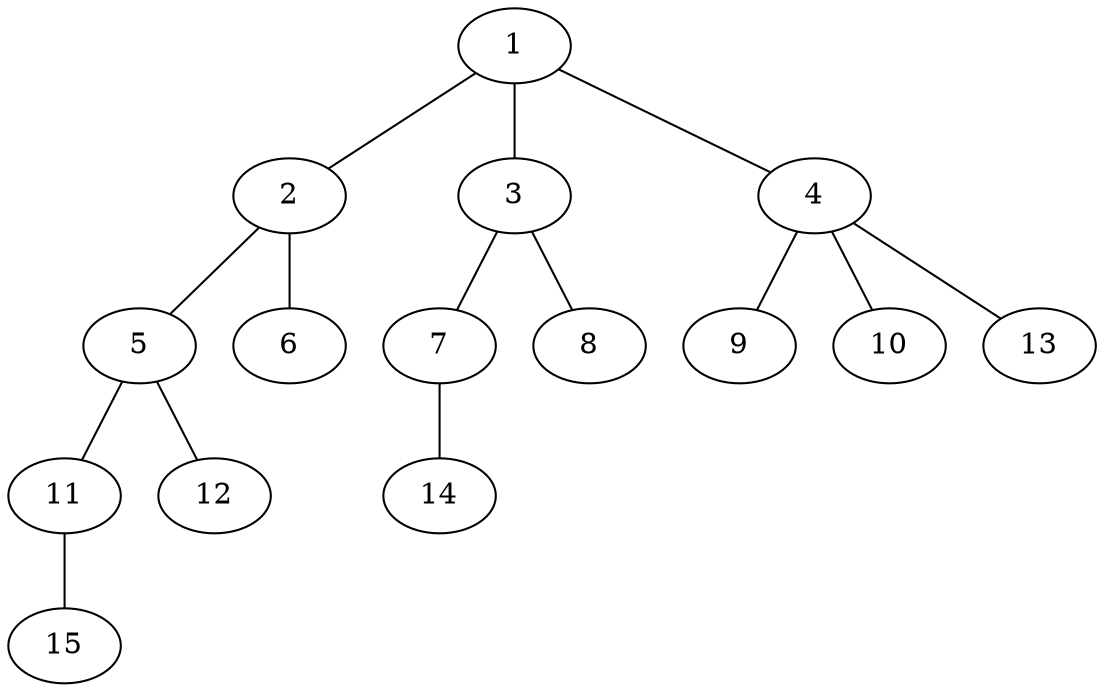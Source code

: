graph molecule_785 {
	1	 [chem=C];
	2	 [chem=C];
	1 -- 2	 [valence=2];
	3	 [chem=C];
	1 -- 3	 [valence=1];
	4	 [chem=C];
	1 -- 4	 [valence=1];
	5	 [chem=C];
	2 -- 5	 [valence=1];
	6	 [chem=Cl];
	2 -- 6	 [valence=1];
	7	 [chem=O];
	3 -- 7	 [valence=1];
	8	 [chem=O];
	3 -- 8	 [valence=2];
	9	 [chem=Cl];
	4 -- 9	 [valence=1];
	10	 [chem=Cl];
	4 -- 10	 [valence=1];
	13	 [chem=H];
	4 -- 13	 [valence=1];
	11	 [chem=O];
	5 -- 11	 [valence=1];
	12	 [chem=O];
	5 -- 12	 [valence=2];
	14	 [chem=H];
	7 -- 14	 [valence=1];
	15	 [chem=H];
	11 -- 15	 [valence=1];
}
